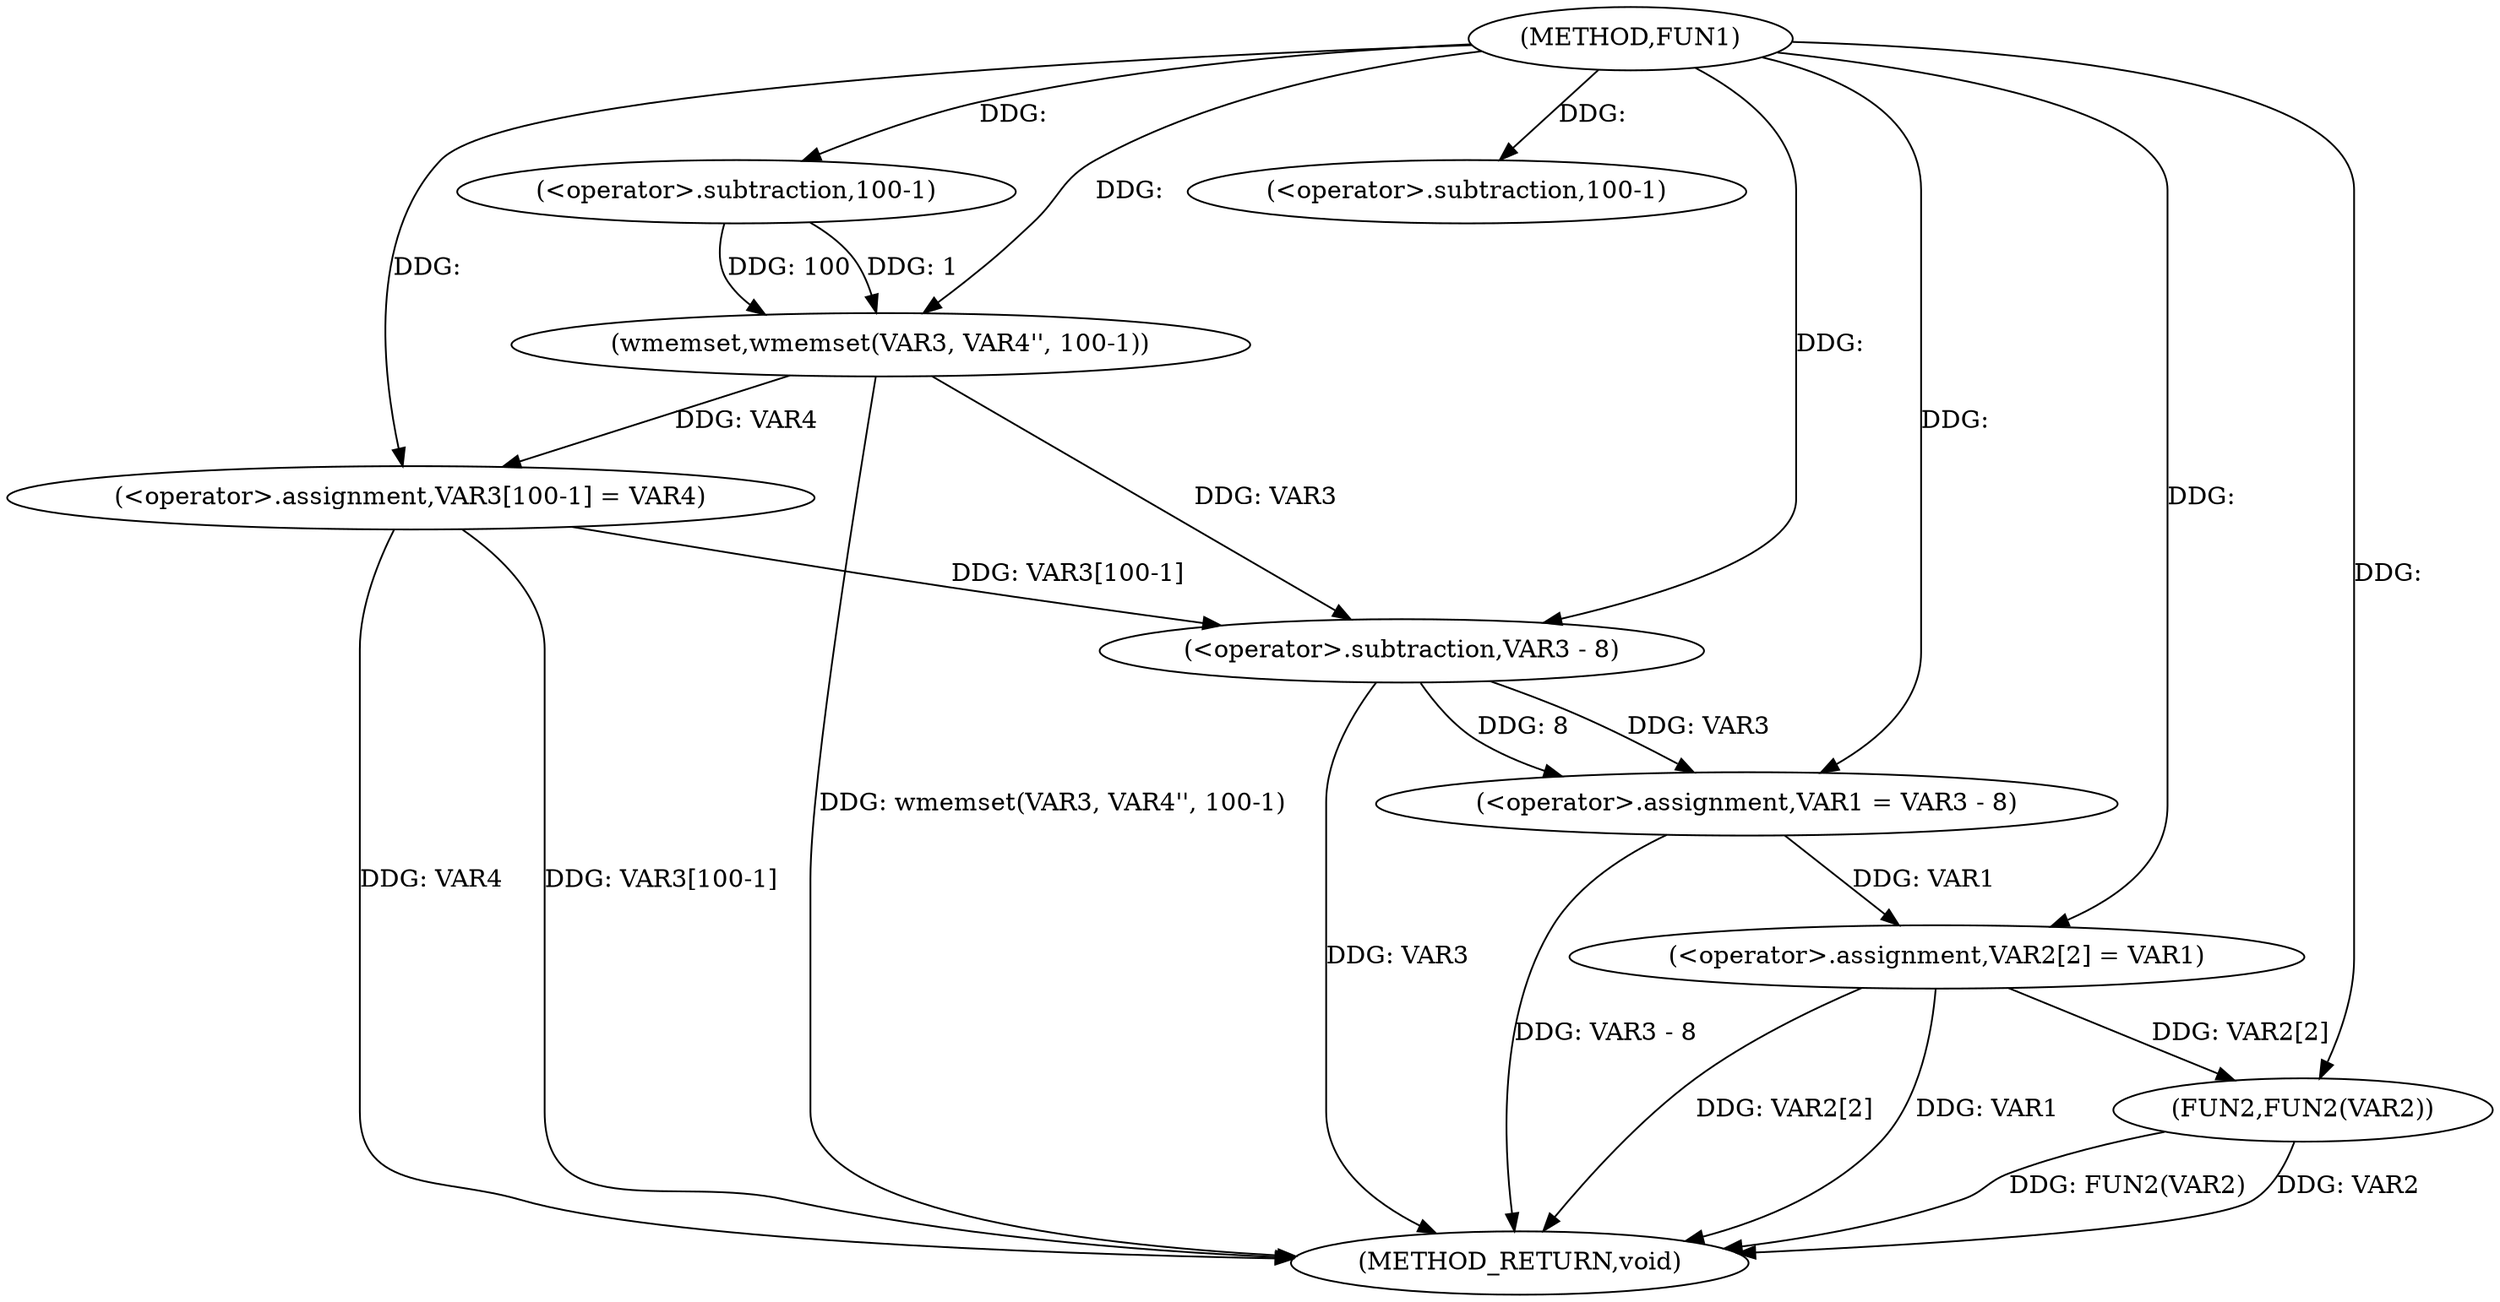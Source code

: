 digraph FUN1 {  
"1000100" [label = "(METHOD,FUN1)" ]
"1000130" [label = "(METHOD_RETURN,void)" ]
"1000105" [label = "(wmemset,wmemset(VAR3, VAR4'', 100-1))" ]
"1000108" [label = "(<operator>.subtraction,100-1)" ]
"1000111" [label = "(<operator>.assignment,VAR3[100-1] = VAR4)" ]
"1000114" [label = "(<operator>.subtraction,100-1)" ]
"1000118" [label = "(<operator>.assignment,VAR1 = VAR3 - 8)" ]
"1000120" [label = "(<operator>.subtraction,VAR3 - 8)" ]
"1000123" [label = "(<operator>.assignment,VAR2[2] = VAR1)" ]
"1000128" [label = "(FUN2,FUN2(VAR2))" ]
  "1000111" -> "1000130"  [ label = "DDG: VAR4"] 
  "1000105" -> "1000130"  [ label = "DDG: wmemset(VAR3, VAR4'', 100-1)"] 
  "1000128" -> "1000130"  [ label = "DDG: VAR2"] 
  "1000120" -> "1000130"  [ label = "DDG: VAR3"] 
  "1000123" -> "1000130"  [ label = "DDG: VAR1"] 
  "1000111" -> "1000130"  [ label = "DDG: VAR3[100-1]"] 
  "1000118" -> "1000130"  [ label = "DDG: VAR3 - 8"] 
  "1000128" -> "1000130"  [ label = "DDG: FUN2(VAR2)"] 
  "1000123" -> "1000130"  [ label = "DDG: VAR2[2]"] 
  "1000100" -> "1000105"  [ label = "DDG: "] 
  "1000108" -> "1000105"  [ label = "DDG: 100"] 
  "1000108" -> "1000105"  [ label = "DDG: 1"] 
  "1000100" -> "1000108"  [ label = "DDG: "] 
  "1000105" -> "1000111"  [ label = "DDG: VAR4"] 
  "1000100" -> "1000111"  [ label = "DDG: "] 
  "1000100" -> "1000114"  [ label = "DDG: "] 
  "1000120" -> "1000118"  [ label = "DDG: VAR3"] 
  "1000120" -> "1000118"  [ label = "DDG: 8"] 
  "1000100" -> "1000118"  [ label = "DDG: "] 
  "1000111" -> "1000120"  [ label = "DDG: VAR3[100-1]"] 
  "1000105" -> "1000120"  [ label = "DDG: VAR3"] 
  "1000100" -> "1000120"  [ label = "DDG: "] 
  "1000118" -> "1000123"  [ label = "DDG: VAR1"] 
  "1000100" -> "1000123"  [ label = "DDG: "] 
  "1000123" -> "1000128"  [ label = "DDG: VAR2[2]"] 
  "1000100" -> "1000128"  [ label = "DDG: "] 
}
